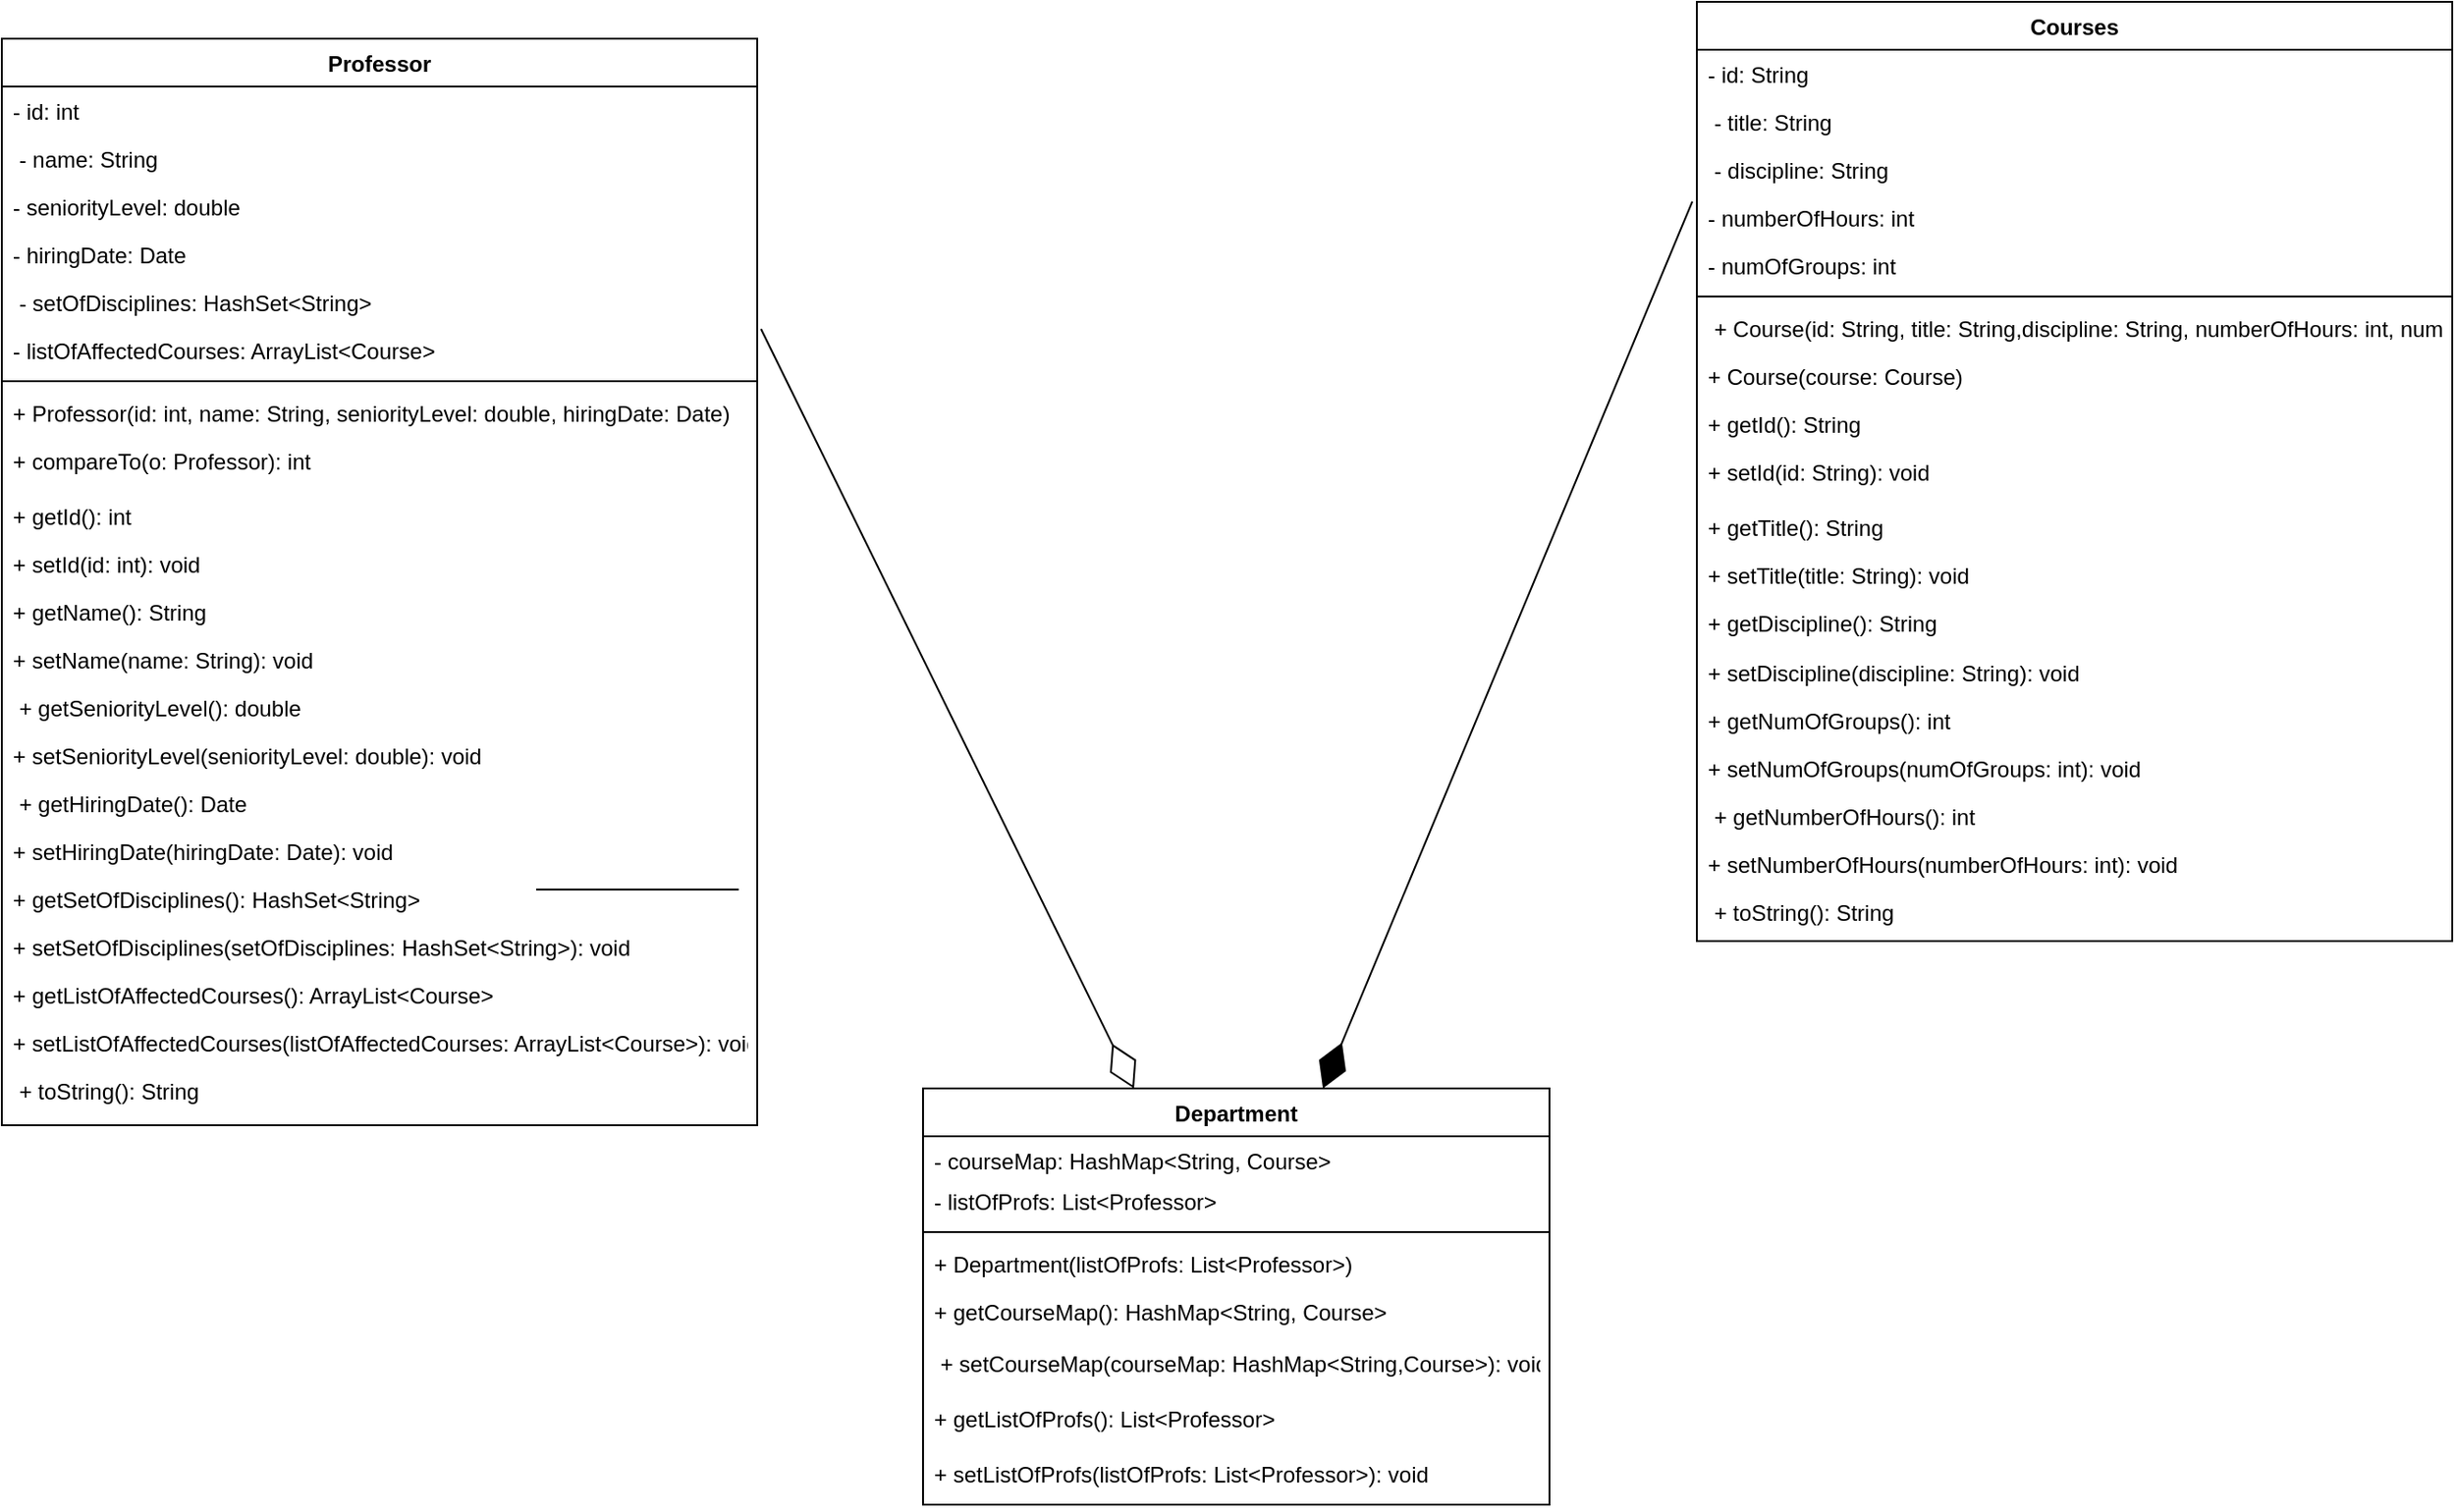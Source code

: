 <mxfile version="20.5.3" type="embed"><diagram id="C5RBs43oDa-KdzZeNtuy" name="Page-1"><mxGraphModel dx="911" dy="763" grid="0" gridSize="10" guides="1" tooltips="1" connect="1" arrows="1" fold="1" page="0" pageScale="1" pageWidth="827" pageHeight="1169" math="0" shadow="0"><root><mxCell id="WIyWlLk6GJQsqaUBKTNV-0"/><mxCell id="WIyWlLk6GJQsqaUBKTNV-1" parent="WIyWlLk6GJQsqaUBKTNV-0"/><mxCell id="zkfFHV4jXpPFQw0GAbJ--0" value="Department" style="swimlane;fontStyle=1;align=center;verticalAlign=top;childLayout=stackLayout;horizontal=1;startSize=26;horizontalStack=0;resizeParent=1;resizeLast=0;collapsible=1;marginBottom=0;rounded=0;shadow=0;strokeWidth=1;" parent="WIyWlLk6GJQsqaUBKTNV-1" vertex="1"><mxGeometry x="630" y="650" width="340" height="226" as="geometry"><mxRectangle x="230" y="140" width="160" height="26" as="alternateBounds"/></mxGeometry></mxCell><mxCell id="zkfFHV4jXpPFQw0GAbJ--2" value="- courseMap: HashMap&lt;String, Course&gt;" style="text;align=left;verticalAlign=top;spacingLeft=4;spacingRight=4;overflow=hidden;rotatable=0;points=[[0,0.5],[1,0.5]];portConstraint=eastwest;rounded=0;shadow=0;html=0;" parent="zkfFHV4jXpPFQw0GAbJ--0" vertex="1"><mxGeometry y="26" width="340" height="22" as="geometry"/></mxCell><mxCell id="zkfFHV4jXpPFQw0GAbJ--3" value="- listOfProfs: List&lt;Professor&gt;" style="text;align=left;verticalAlign=top;spacingLeft=4;spacingRight=4;overflow=hidden;rotatable=0;points=[[0,0.5],[1,0.5]];portConstraint=eastwest;rounded=0;shadow=0;html=0;" parent="zkfFHV4jXpPFQw0GAbJ--0" vertex="1"><mxGeometry y="48" width="340" height="26" as="geometry"/></mxCell><mxCell id="zkfFHV4jXpPFQw0GAbJ--4" value="" style="line;html=1;strokeWidth=1;align=left;verticalAlign=middle;spacingTop=-1;spacingLeft=3;spacingRight=3;rotatable=0;labelPosition=right;points=[];portConstraint=eastwest;" parent="zkfFHV4jXpPFQw0GAbJ--0" vertex="1"><mxGeometry y="74" width="340" height="8" as="geometry"/></mxCell><mxCell id="CuwMilruXOaXdkZQeSuB-9" value="+ Department(listOfProfs: List&lt;Professor&gt;)  " style="text;align=left;verticalAlign=top;spacingLeft=4;spacingRight=4;overflow=hidden;rotatable=0;points=[[0,0.5],[1,0.5]];portConstraint=eastwest;" parent="zkfFHV4jXpPFQw0GAbJ--0" vertex="1"><mxGeometry y="82" width="340" height="26" as="geometry"/></mxCell><mxCell id="zkfFHV4jXpPFQw0GAbJ--5" value="+ getCourseMap(): HashMap&lt;String, Course&gt;" style="text;align=left;verticalAlign=top;spacingLeft=4;spacingRight=4;overflow=hidden;rotatable=0;points=[[0,0.5],[1,0.5]];portConstraint=eastwest;" parent="zkfFHV4jXpPFQw0GAbJ--0" vertex="1"><mxGeometry y="108" width="340" height="28" as="geometry"/></mxCell><mxCell id="CuwMilruXOaXdkZQeSuB-6" value=" + setCourseMap(courseMap: HashMap&lt;String,Course&gt;): void" style="text;align=left;verticalAlign=top;spacingLeft=4;spacingRight=4;overflow=hidden;rotatable=0;points=[[0,0.5],[1,0.5]];portConstraint=eastwest;" parent="zkfFHV4jXpPFQw0GAbJ--0" vertex="1"><mxGeometry y="136" width="340" height="30" as="geometry"/></mxCell><mxCell id="CuwMilruXOaXdkZQeSuB-7" value="+ getListOfProfs(): List&lt;Professor&gt;" style="text;align=left;verticalAlign=top;spacingLeft=4;spacingRight=4;overflow=hidden;rotatable=0;points=[[0,0.5],[1,0.5]];portConstraint=eastwest;" parent="zkfFHV4jXpPFQw0GAbJ--0" vertex="1"><mxGeometry y="166" width="340" height="30" as="geometry"/></mxCell><mxCell id="CuwMilruXOaXdkZQeSuB-8" value="+ setListOfProfs(listOfProfs: List&lt;Professor&gt;): void  " style="text;align=left;verticalAlign=top;spacingLeft=4;spacingRight=4;overflow=hidden;rotatable=0;points=[[0,0.5],[1,0.5]];portConstraint=eastwest;" parent="zkfFHV4jXpPFQw0GAbJ--0" vertex="1"><mxGeometry y="196" width="340" height="30" as="geometry"/></mxCell><mxCell id="zkfFHV4jXpPFQw0GAbJ--17" value="Courses" style="swimlane;fontStyle=1;align=center;verticalAlign=top;childLayout=stackLayout;horizontal=1;startSize=26;horizontalStack=0;resizeParent=1;resizeLast=0;collapsible=1;marginBottom=0;rounded=0;shadow=0;strokeWidth=1;" parent="WIyWlLk6GJQsqaUBKTNV-1" vertex="1"><mxGeometry x="1050" y="60" width="410" height="510" as="geometry"><mxRectangle x="550" y="140" width="160" height="26" as="alternateBounds"/></mxGeometry></mxCell><mxCell id="zkfFHV4jXpPFQw0GAbJ--18" value="- id: String " style="text;align=left;verticalAlign=top;spacingLeft=4;spacingRight=4;overflow=hidden;rotatable=0;points=[[0,0.5],[1,0.5]];portConstraint=eastwest;" parent="zkfFHV4jXpPFQw0GAbJ--17" vertex="1"><mxGeometry y="26" width="410" height="26" as="geometry"/></mxCell><mxCell id="zkfFHV4jXpPFQw0GAbJ--19" value=" - title: String" style="text;align=left;verticalAlign=top;spacingLeft=4;spacingRight=4;overflow=hidden;rotatable=0;points=[[0,0.5],[1,0.5]];portConstraint=eastwest;rounded=0;shadow=0;html=0;" parent="zkfFHV4jXpPFQw0GAbJ--17" vertex="1"><mxGeometry y="52" width="410" height="26" as="geometry"/></mxCell><mxCell id="zkfFHV4jXpPFQw0GAbJ--20" value=" - discipline: String" style="text;align=left;verticalAlign=top;spacingLeft=4;spacingRight=4;overflow=hidden;rotatable=0;points=[[0,0.5],[1,0.5]];portConstraint=eastwest;rounded=0;shadow=0;html=0;" parent="zkfFHV4jXpPFQw0GAbJ--17" vertex="1"><mxGeometry y="78" width="410" height="26" as="geometry"/></mxCell><mxCell id="zkfFHV4jXpPFQw0GAbJ--21" value="- numberOfHours: int" style="text;align=left;verticalAlign=top;spacingLeft=4;spacingRight=4;overflow=hidden;rotatable=0;points=[[0,0.5],[1,0.5]];portConstraint=eastwest;rounded=0;shadow=0;html=0;" parent="zkfFHV4jXpPFQw0GAbJ--17" vertex="1"><mxGeometry y="104" width="410" height="26" as="geometry"/></mxCell><mxCell id="zkfFHV4jXpPFQw0GAbJ--22" value="- numOfGroups: int" style="text;align=left;verticalAlign=top;spacingLeft=4;spacingRight=4;overflow=hidden;rotatable=0;points=[[0,0.5],[1,0.5]];portConstraint=eastwest;rounded=0;shadow=0;html=0;" parent="zkfFHV4jXpPFQw0GAbJ--17" vertex="1"><mxGeometry y="130" width="410" height="26" as="geometry"/></mxCell><mxCell id="zkfFHV4jXpPFQw0GAbJ--23" value="" style="line;html=1;strokeWidth=1;align=left;verticalAlign=middle;spacingTop=-1;spacingLeft=3;spacingRight=3;rotatable=0;labelPosition=right;points=[];portConstraint=eastwest;" parent="zkfFHV4jXpPFQw0GAbJ--17" vertex="1"><mxGeometry y="156" width="410" height="8" as="geometry"/></mxCell><mxCell id="CuwMilruXOaXdkZQeSuB-19" value=" + Course(id: String, title: String,discipline: String, numberOfHours: int, numOfGroups: int)   " style="text;align=left;verticalAlign=top;spacingLeft=4;spacingRight=4;overflow=hidden;rotatable=0;points=[[0,0.5],[1,0.5]];portConstraint=eastwest;" parent="zkfFHV4jXpPFQw0GAbJ--17" vertex="1"><mxGeometry y="164" width="410" height="26" as="geometry"/></mxCell><mxCell id="CuwMilruXOaXdkZQeSuB-20" value="+ Course(course: Course)" style="text;align=left;verticalAlign=top;spacingLeft=4;spacingRight=4;overflow=hidden;rotatable=0;points=[[0,0.5],[1,0.5]];portConstraint=eastwest;" parent="zkfFHV4jXpPFQw0GAbJ--17" vertex="1"><mxGeometry y="190" width="410" height="26" as="geometry"/></mxCell><mxCell id="zkfFHV4jXpPFQw0GAbJ--24" value="+ getId(): String" style="text;align=left;verticalAlign=top;spacingLeft=4;spacingRight=4;overflow=hidden;rotatable=0;points=[[0,0.5],[1,0.5]];portConstraint=eastwest;" parent="zkfFHV4jXpPFQw0GAbJ--17" vertex="1"><mxGeometry y="216" width="410" height="26" as="geometry"/></mxCell><mxCell id="zkfFHV4jXpPFQw0GAbJ--25" value="+ setId(id: String): void&#10; " style="text;align=left;verticalAlign=top;spacingLeft=4;spacingRight=4;overflow=hidden;rotatable=0;points=[[0,0.5],[1,0.5]];portConstraint=eastwest;" parent="zkfFHV4jXpPFQw0GAbJ--17" vertex="1"><mxGeometry y="242" width="410" height="30" as="geometry"/></mxCell><mxCell id="CuwMilruXOaXdkZQeSuB-11" value="+ getTitle(): String  " style="text;align=left;verticalAlign=top;spacingLeft=4;spacingRight=4;overflow=hidden;rotatable=0;points=[[0,0.5],[1,0.5]];portConstraint=eastwest;" parent="zkfFHV4jXpPFQw0GAbJ--17" vertex="1"><mxGeometry y="272" width="410" height="26" as="geometry"/></mxCell><mxCell id="CuwMilruXOaXdkZQeSuB-12" value="+ setTitle(title: String): void " style="text;align=left;verticalAlign=top;spacingLeft=4;spacingRight=4;overflow=hidden;rotatable=0;points=[[0,0.5],[1,0.5]];portConstraint=eastwest;" parent="zkfFHV4jXpPFQw0GAbJ--17" vertex="1"><mxGeometry y="298" width="410" height="26" as="geometry"/></mxCell><mxCell id="CuwMilruXOaXdkZQeSuB-13" value="+ getDiscipline(): String" style="text;align=left;verticalAlign=top;spacingLeft=4;spacingRight=4;overflow=hidden;rotatable=0;points=[[0,0.5],[1,0.5]];portConstraint=eastwest;" parent="zkfFHV4jXpPFQw0GAbJ--17" vertex="1"><mxGeometry y="324" width="410" height="27" as="geometry"/></mxCell><mxCell id="CuwMilruXOaXdkZQeSuB-14" value="+ setDiscipline(discipline: String): void" style="text;align=left;verticalAlign=top;spacingLeft=4;spacingRight=4;overflow=hidden;rotatable=0;points=[[0,0.5],[1,0.5]];portConstraint=eastwest;" parent="zkfFHV4jXpPFQw0GAbJ--17" vertex="1"><mxGeometry y="351" width="410" height="26" as="geometry"/></mxCell><mxCell id="CuwMilruXOaXdkZQeSuB-17" value="+ getNumOfGroups(): int  " style="text;align=left;verticalAlign=top;spacingLeft=4;spacingRight=4;overflow=hidden;rotatable=0;points=[[0,0.5],[1,0.5]];portConstraint=eastwest;" parent="zkfFHV4jXpPFQw0GAbJ--17" vertex="1"><mxGeometry y="377" width="410" height="26" as="geometry"/></mxCell><mxCell id="CuwMilruXOaXdkZQeSuB-18" value="+ setNumOfGroups(numOfGroups: int): void   " style="text;align=left;verticalAlign=top;spacingLeft=4;spacingRight=4;overflow=hidden;rotatable=0;points=[[0,0.5],[1,0.5]];portConstraint=eastwest;" parent="zkfFHV4jXpPFQw0GAbJ--17" vertex="1"><mxGeometry y="403" width="410" height="26" as="geometry"/></mxCell><mxCell id="CuwMilruXOaXdkZQeSuB-15" value=" + getNumberOfHours(): int " style="text;align=left;verticalAlign=top;spacingLeft=4;spacingRight=4;overflow=hidden;rotatable=0;points=[[0,0.5],[1,0.5]];portConstraint=eastwest;" parent="zkfFHV4jXpPFQw0GAbJ--17" vertex="1"><mxGeometry y="429" width="410" height="26" as="geometry"/></mxCell><mxCell id="CuwMilruXOaXdkZQeSuB-16" value="+ setNumberOfHours(numberOfHours: int): void   " style="text;align=left;verticalAlign=top;spacingLeft=4;spacingRight=4;overflow=hidden;rotatable=0;points=[[0,0.5],[1,0.5]];portConstraint=eastwest;" parent="zkfFHV4jXpPFQw0GAbJ--17" vertex="1"><mxGeometry y="455" width="410" height="26" as="geometry"/></mxCell><mxCell id="CuwMilruXOaXdkZQeSuB-21" value=" + toString(): String " style="text;align=left;verticalAlign=top;spacingLeft=4;spacingRight=4;overflow=hidden;rotatable=0;points=[[0,0.5],[1,0.5]];portConstraint=eastwest;" parent="zkfFHV4jXpPFQw0GAbJ--17" vertex="1"><mxGeometry y="481" width="410" height="26" as="geometry"/></mxCell><mxCell id="CuwMilruXOaXdkZQeSuB-23" value="Professor" style="swimlane;fontStyle=1;align=center;verticalAlign=top;childLayout=stackLayout;horizontal=1;startSize=26;horizontalStack=0;resizeParent=1;resizeLast=0;collapsible=1;marginBottom=0;rounded=0;shadow=0;strokeWidth=1;" parent="WIyWlLk6GJQsqaUBKTNV-1" vertex="1"><mxGeometry x="130" y="80" width="410" height="590" as="geometry"><mxRectangle x="550" y="140" width="160" height="26" as="alternateBounds"/></mxGeometry></mxCell><mxCell id="CuwMilruXOaXdkZQeSuB-24" value="- id: int" style="text;align=left;verticalAlign=top;spacingLeft=4;spacingRight=4;overflow=hidden;rotatable=0;points=[[0,0.5],[1,0.5]];portConstraint=eastwest;" parent="CuwMilruXOaXdkZQeSuB-23" vertex="1"><mxGeometry y="26" width="410" height="26" as="geometry"/></mxCell><mxCell id="CuwMilruXOaXdkZQeSuB-26" value=" - name: String    " style="text;align=left;verticalAlign=top;spacingLeft=4;spacingRight=4;overflow=hidden;rotatable=0;points=[[0,0.5],[1,0.5]];portConstraint=eastwest;rounded=0;shadow=0;html=0;" parent="CuwMilruXOaXdkZQeSuB-23" vertex="1"><mxGeometry y="52" width="410" height="26" as="geometry"/></mxCell><mxCell id="CuwMilruXOaXdkZQeSuB-27" value="- seniorityLevel: double" style="text;align=left;verticalAlign=top;spacingLeft=4;spacingRight=4;overflow=hidden;rotatable=0;points=[[0,0.5],[1,0.5]];portConstraint=eastwest;rounded=0;shadow=0;html=0;" parent="CuwMilruXOaXdkZQeSuB-23" vertex="1"><mxGeometry y="78" width="410" height="26" as="geometry"/></mxCell><mxCell id="CuwMilruXOaXdkZQeSuB-28" value="- hiringDate: Date" style="text;align=left;verticalAlign=top;spacingLeft=4;spacingRight=4;overflow=hidden;rotatable=0;points=[[0,0.5],[1,0.5]];portConstraint=eastwest;rounded=0;shadow=0;html=0;" parent="CuwMilruXOaXdkZQeSuB-23" vertex="1"><mxGeometry y="104" width="410" height="26" as="geometry"/></mxCell><mxCell id="CuwMilruXOaXdkZQeSuB-44" value=" - setOfDisciplines: HashSet&lt;String&gt;" style="text;align=left;verticalAlign=top;spacingLeft=4;spacingRight=4;overflow=hidden;rotatable=0;points=[[0,0.5],[1,0.5]];portConstraint=eastwest;rounded=0;shadow=0;html=0;" parent="CuwMilruXOaXdkZQeSuB-23" vertex="1"><mxGeometry y="130" width="410" height="26" as="geometry"/></mxCell><mxCell id="CuwMilruXOaXdkZQeSuB-43" value="- listOfAffectedCourses: ArrayList&lt;Course&gt;" style="text;align=left;verticalAlign=top;spacingLeft=4;spacingRight=4;overflow=hidden;rotatable=0;points=[[0,0.5],[1,0.5]];portConstraint=eastwest;rounded=0;shadow=0;html=0;" parent="CuwMilruXOaXdkZQeSuB-23" vertex="1"><mxGeometry y="156" width="410" height="26" as="geometry"/></mxCell><mxCell id="CuwMilruXOaXdkZQeSuB-29" value="" style="line;html=1;strokeWidth=1;align=left;verticalAlign=middle;spacingTop=-1;spacingLeft=3;spacingRight=3;rotatable=0;labelPosition=right;points=[];portConstraint=eastwest;" parent="CuwMilruXOaXdkZQeSuB-23" vertex="1"><mxGeometry y="182" width="410" height="8" as="geometry"/></mxCell><mxCell id="CuwMilruXOaXdkZQeSuB-30" value="+ Professor(id: int, name: String, seniorityLevel: double, hiringDate: Date) " style="text;align=left;verticalAlign=top;spacingLeft=4;spacingRight=4;overflow=hidden;rotatable=0;points=[[0,0.5],[1,0.5]];portConstraint=eastwest;" parent="CuwMilruXOaXdkZQeSuB-23" vertex="1"><mxGeometry y="190" width="410" height="26" as="geometry"/></mxCell><mxCell id="CuwMilruXOaXdkZQeSuB-31" value="+ compareTo(o: Professor): int " style="text;align=left;verticalAlign=top;spacingLeft=4;spacingRight=4;overflow=hidden;rotatable=0;points=[[0,0.5],[1,0.5]];portConstraint=eastwest;" parent="CuwMilruXOaXdkZQeSuB-23" vertex="1"><mxGeometry y="216" width="410" height="30" as="geometry"/></mxCell><mxCell id="CuwMilruXOaXdkZQeSuB-32" value="+ getId(): int     " style="text;align=left;verticalAlign=top;spacingLeft=4;spacingRight=4;overflow=hidden;rotatable=0;points=[[0,0.5],[1,0.5]];portConstraint=eastwest;" parent="CuwMilruXOaXdkZQeSuB-23" vertex="1"><mxGeometry y="246" width="410" height="26" as="geometry"/></mxCell><mxCell id="CuwMilruXOaXdkZQeSuB-33" value="+ setId(id: int): void " style="text;align=left;verticalAlign=top;spacingLeft=4;spacingRight=4;overflow=hidden;rotatable=0;points=[[0,0.5],[1,0.5]];portConstraint=eastwest;" parent="CuwMilruXOaXdkZQeSuB-23" vertex="1"><mxGeometry y="272" width="410" height="26" as="geometry"/></mxCell><mxCell id="CuwMilruXOaXdkZQeSuB-34" value="+ getName(): String  " style="text;align=left;verticalAlign=top;spacingLeft=4;spacingRight=4;overflow=hidden;rotatable=0;points=[[0,0.5],[1,0.5]];portConstraint=eastwest;" parent="CuwMilruXOaXdkZQeSuB-23" vertex="1"><mxGeometry y="298" width="410" height="26" as="geometry"/></mxCell><mxCell id="CuwMilruXOaXdkZQeSuB-35" value="+ setName(name: String): void" style="text;align=left;verticalAlign=top;spacingLeft=4;spacingRight=4;overflow=hidden;rotatable=0;points=[[0,0.5],[1,0.5]];portConstraint=eastwest;" parent="CuwMilruXOaXdkZQeSuB-23" vertex="1"><mxGeometry y="324" width="410" height="26" as="geometry"/></mxCell><mxCell id="CuwMilruXOaXdkZQeSuB-36" value=" + getSeniorityLevel(): double " style="text;align=left;verticalAlign=top;spacingLeft=4;spacingRight=4;overflow=hidden;rotatable=0;points=[[0,0.5],[1,0.5]];portConstraint=eastwest;" parent="CuwMilruXOaXdkZQeSuB-23" vertex="1"><mxGeometry y="350" width="410" height="26" as="geometry"/></mxCell><mxCell id="CuwMilruXOaXdkZQeSuB-37" value="+ setSeniorityLevel(seniorityLevel: double): void  " style="text;align=left;verticalAlign=top;spacingLeft=4;spacingRight=4;overflow=hidden;rotatable=0;points=[[0,0.5],[1,0.5]];portConstraint=eastwest;" parent="CuwMilruXOaXdkZQeSuB-23" vertex="1"><mxGeometry y="376" width="410" height="26" as="geometry"/></mxCell><mxCell id="CuwMilruXOaXdkZQeSuB-38" value=" + getHiringDate(): Date " style="text;align=left;verticalAlign=top;spacingLeft=4;spacingRight=4;overflow=hidden;rotatable=0;points=[[0,0.5],[1,0.5]];portConstraint=eastwest;" parent="CuwMilruXOaXdkZQeSuB-23" vertex="1"><mxGeometry y="402" width="410" height="26" as="geometry"/></mxCell><mxCell id="CuwMilruXOaXdkZQeSuB-39" value="+ setHiringDate(hiringDate: Date): void" style="text;align=left;verticalAlign=top;spacingLeft=4;spacingRight=4;overflow=hidden;rotatable=0;points=[[0,0.5],[1,0.5]];portConstraint=eastwest;" parent="CuwMilruXOaXdkZQeSuB-23" vertex="1"><mxGeometry y="428" width="410" height="26" as="geometry"/></mxCell><mxCell id="CuwMilruXOaXdkZQeSuB-40" value="+ getSetOfDisciplines(): HashSet&lt;String&gt;" style="text;align=left;verticalAlign=top;spacingLeft=4;spacingRight=4;overflow=hidden;rotatable=0;points=[[0,0.5],[1,0.5]];portConstraint=eastwest;" parent="CuwMilruXOaXdkZQeSuB-23" vertex="1"><mxGeometry y="454" width="410" height="26" as="geometry"/></mxCell><mxCell id="CuwMilruXOaXdkZQeSuB-41" value="+ setSetOfDisciplines(setOfDisciplines: HashSet&lt;String&gt;): void" style="text;align=left;verticalAlign=top;spacingLeft=4;spacingRight=4;overflow=hidden;rotatable=0;points=[[0,0.5],[1,0.5]];portConstraint=eastwest;" parent="CuwMilruXOaXdkZQeSuB-23" vertex="1"><mxGeometry y="480" width="410" height="26" as="geometry"/></mxCell><mxCell id="CuwMilruXOaXdkZQeSuB-42" value="+ getListOfAffectedCourses(): ArrayList&lt;Course&gt; " style="text;align=left;verticalAlign=top;spacingLeft=4;spacingRight=4;overflow=hidden;rotatable=0;points=[[0,0.5],[1,0.5]];portConstraint=eastwest;" parent="CuwMilruXOaXdkZQeSuB-23" vertex="1"><mxGeometry y="506" width="410" height="26" as="geometry"/></mxCell><mxCell id="CuwMilruXOaXdkZQeSuB-45" value="+ setListOfAffectedCourses(listOfAffectedCourses: ArrayList&lt;Course&gt;): void     " style="text;align=left;verticalAlign=top;spacingLeft=4;spacingRight=4;overflow=hidden;rotatable=0;points=[[0,0.5],[1,0.5]];portConstraint=eastwest;" parent="CuwMilruXOaXdkZQeSuB-23" vertex="1"><mxGeometry y="532" width="410" height="26" as="geometry"/></mxCell><mxCell id="CuwMilruXOaXdkZQeSuB-47" value=" + toString(): String     " style="text;align=left;verticalAlign=top;spacingLeft=4;spacingRight=4;overflow=hidden;rotatable=0;points=[[0,0.5],[1,0.5]];portConstraint=eastwest;" parent="CuwMilruXOaXdkZQeSuB-23" vertex="1"><mxGeometry y="558" width="410" height="26" as="geometry"/></mxCell><mxCell id="CuwMilruXOaXdkZQeSuB-48" value="" style="endArrow=diamondThin;endFill=1;endSize=24;html=1;rounded=0;exitX=-0.006;exitY=0.169;exitDx=0;exitDy=0;exitPerimeter=0;" parent="WIyWlLk6GJQsqaUBKTNV-1" source="zkfFHV4jXpPFQw0GAbJ--21" target="zkfFHV4jXpPFQw0GAbJ--0" edge="1"><mxGeometry width="160" relative="1" as="geometry"><mxPoint x="440" y="340" as="sourcePoint"/><mxPoint x="530" y="230" as="targetPoint"/></mxGeometry></mxCell><mxCell id="CuwMilruXOaXdkZQeSuB-52" value="" style="endArrow=diamondThin;endFill=0;endSize=24;html=1;rounded=0;exitX=1.005;exitY=0.062;exitDx=0;exitDy=0;exitPerimeter=0;" parent="WIyWlLk6GJQsqaUBKTNV-1" source="CuwMilruXOaXdkZQeSuB-43" target="zkfFHV4jXpPFQw0GAbJ--0" edge="1"><mxGeometry width="160" relative="1" as="geometry"><mxPoint x="204" y="450" as="sourcePoint"/><mxPoint x="230" y="390" as="targetPoint"/></mxGeometry></mxCell><mxCell id="CuwMilruXOaXdkZQeSuB-53" value="" style="line;strokeWidth=1;fillColor=none;align=left;verticalAlign=middle;spacingTop=-1;spacingLeft=3;spacingRight=3;rotatable=0;labelPosition=right;points=[];portConstraint=eastwest;" parent="WIyWlLk6GJQsqaUBKTNV-1" vertex="1"><mxGeometry x="420" y="538" width="110" height="8" as="geometry"/></mxCell></root></mxGraphModel></diagram></mxfile>